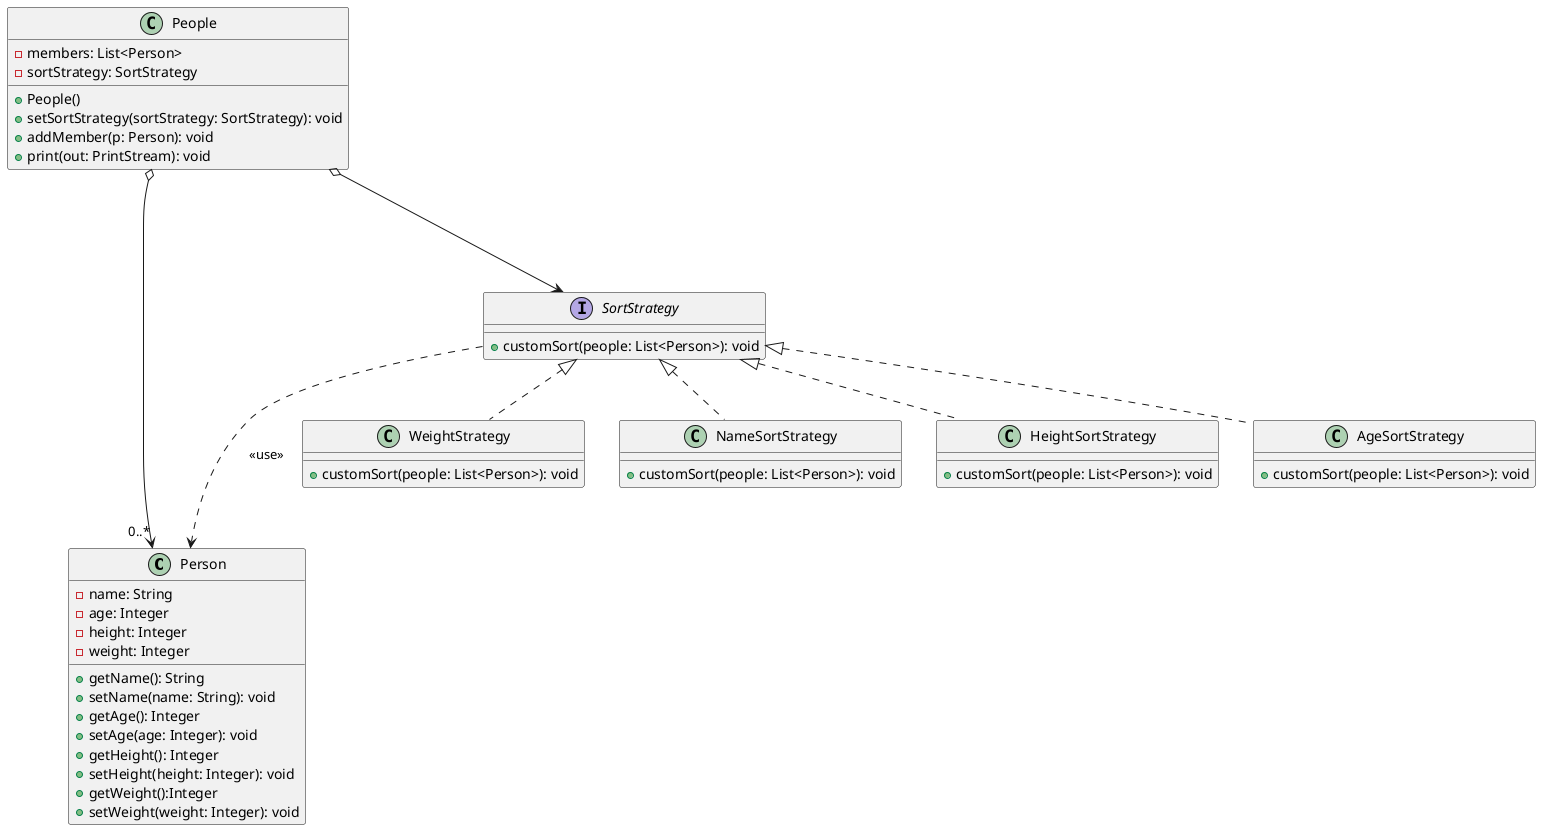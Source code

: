 @startuml
'https://plantuml.com/class-diagram

class Person {
    - name: String
    - age: Integer
    - height: Integer
    - weight: Integer

    + getName(): String
    + setName(name: String): void
    + getAge(): Integer
    + setAge(age: Integer): void
    + getHeight(): Integer
    + setHeight(height: Integer): void
    + getWeight():Integer
    + setWeight(weight: Integer): void
}

class People {
    - members: List<Person>
    - sortStrategy: SortStrategy

    + People()
    + setSortStrategy(sortStrategy: SortStrategy): void
    + addMember(p: Person): void
    + print(out: PrintStream): void
}

interface SortStrategy {
    + customSort(people: List<Person>): void
}

class WeightStrategy implements SortStrategy {
    + customSort(people: List<Person>): void
}

class NameSortStrategy implements SortStrategy {
    + customSort(people: List<Person>): void
}

class HeightSortStrategy implements SortStrategy {
    + customSort(people: List<Person>): void
}

class AgeSortStrategy implements SortStrategy {
    + customSort(people: List<Person>): void
}

People o---> "0..*" Person
People o---> SortStrategy

SortStrategy...>Person:<<use>>

@enduml